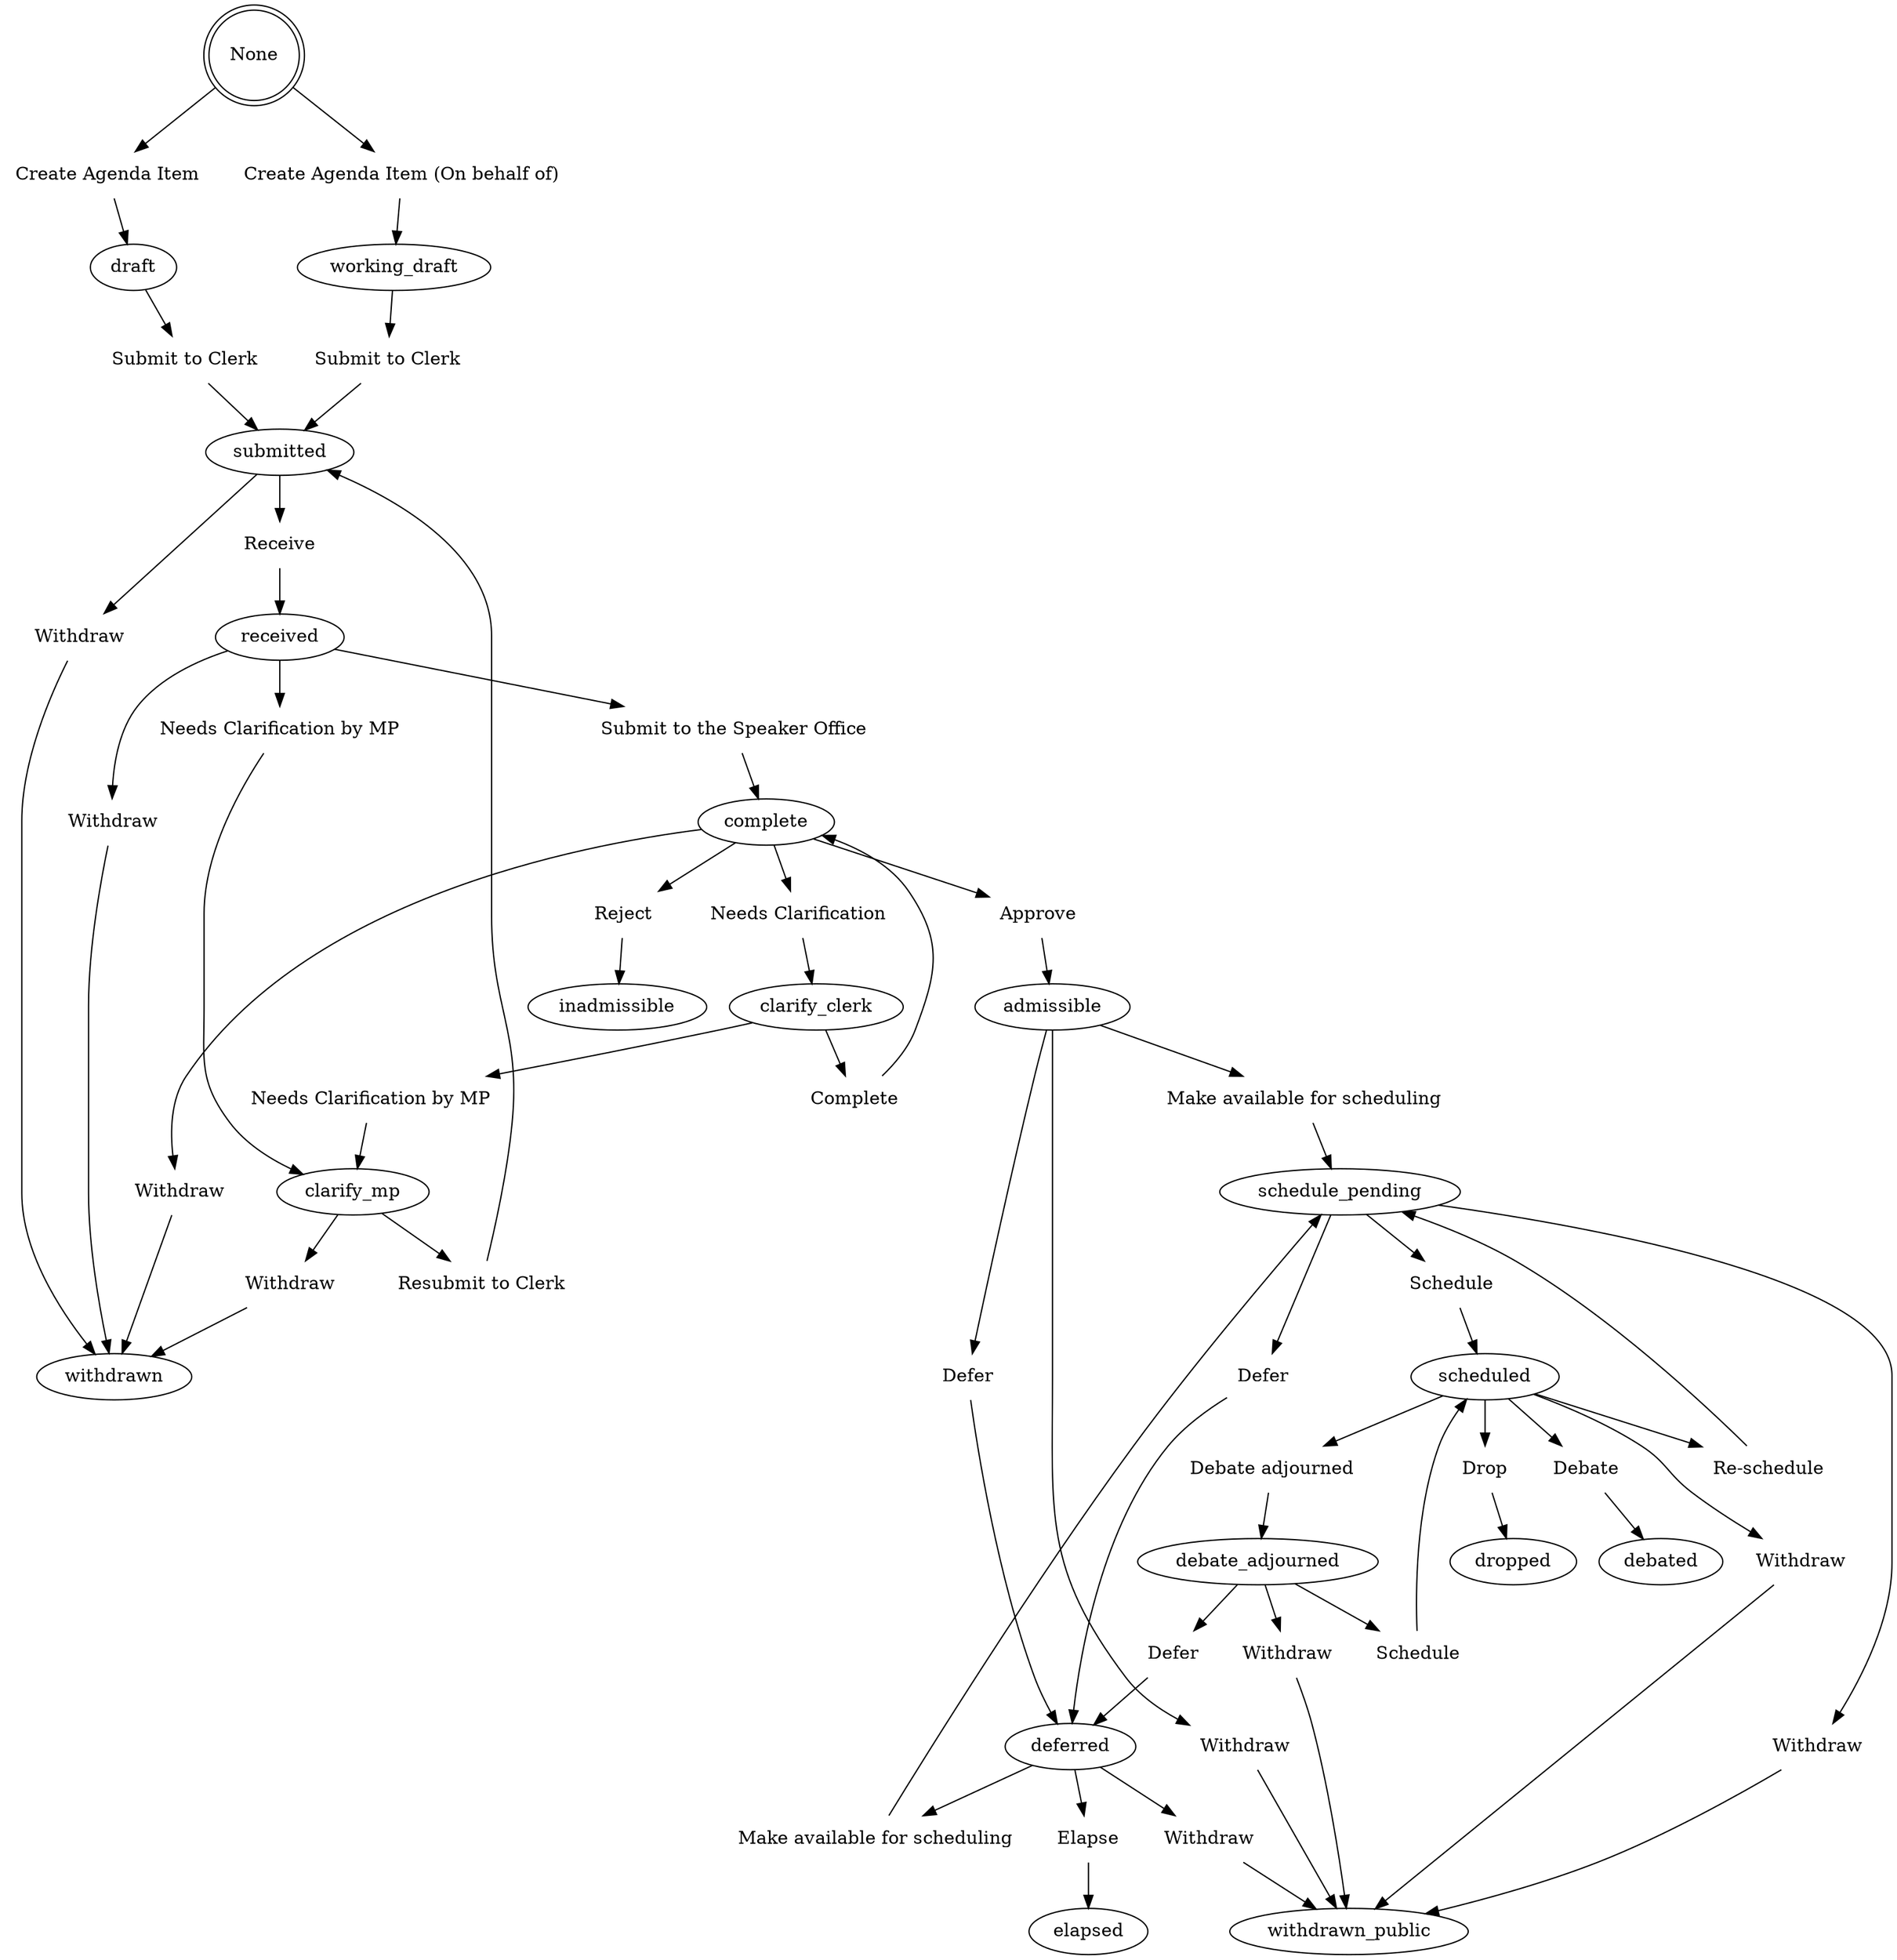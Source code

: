 digraph g {
None [shape=doublecircle]
t1 [shape=none, label="Create Agenda Item"]
"None" -> t1 -> "draft"
t2 [shape=none, label="Create Agenda Item (On behalf of)"]
"None" -> t2 -> "working_draft"
t3 [shape=none, label="Submit to Clerk"]
"working_draft" -> t3 -> "submitted"
t4 [shape=none, label="Withdraw"]
"submitted" -> t4 -> "withdrawn"
t5 [shape=none, label="Receive"]
"submitted" -> t5 -> "received"
t6 [shape=none, label="Needs Clarification by MP"]
"received" -> t6 -> "clarify_mp"
t7 [shape=none, label="Submit to the Speaker Office"]
"received" -> t7 -> "complete"
t8 [shape=none, label="Withdraw"]
"received" -> t8 -> "withdrawn"
t9 [shape=none, label="Needs Clarification"]
"complete" -> t9 -> "clarify_clerk"
t10 [shape=none, label="Withdraw"]
"complete" -> t10 -> "withdrawn"
t11 [shape=none, label="Approve"]
"complete" -> t11 -> "admissible"
t12 [shape=none, label="Reject"]
"complete" -> t12 -> "inadmissible"
t13 [shape=none, label="Make available for scheduling"]
"admissible" -> t13 -> "schedule_pending"
t14 [shape=none, label="Withdraw"]
"admissible" -> t14 -> "withdrawn_public"
t15 [shape=none, label="Defer"]
"admissible" -> t15 -> "deferred"
t16 [shape=none, label="Make available for scheduling"]
"deferred" -> t16 -> "schedule_pending"
t17 [shape=none, label="Elapse"]
"deferred" -> t17 -> "elapsed"
t18 [shape=none, label="Withdraw"]
"deferred" -> t18 -> "withdrawn_public"
t19 [shape=none, label="Withdraw"]
"schedule_pending" -> t19 -> "withdrawn_public"
t20 [shape=none, label="Schedule"]
"schedule_pending" -> t20 -> "scheduled"
t21 [shape=none, label="Defer"]
"schedule_pending" -> t21 -> "deferred"
t22 [shape=none, label="Withdraw"]
"scheduled" -> t22 -> "withdrawn_public"
t23 [shape=none, label="Re-schedule"]
"scheduled" -> t23 -> "schedule_pending"
t24 [shape=none, label="Drop"]
"scheduled" -> t24 -> "dropped"
t25 [shape=none, label="Debate"]
"scheduled" -> t25 -> "debated"
t26 [shape=none, label="Debate adjourned"]
"scheduled" -> t26 -> "debate_adjourned"
t27 [shape=none, label="Withdraw"]
"debate_adjourned" -> t27 -> "withdrawn_public"
t28 [shape=none, label="Defer"]
"debate_adjourned" -> t28 -> "deferred"
t29 [shape=none, label="Schedule"]
"debate_adjourned" -> t29 -> "scheduled"
t30 [shape=none, label="Needs Clarification by MP"]
"clarify_clerk" -> t30 -> "clarify_mp"
t31 [shape=none, label="Complete"]
"clarify_clerk" -> t31 -> "complete"
t32 [shape=none, label="Resubmit to Clerk"]
"clarify_mp" -> t32 -> "submitted"
t33 [shape=none, label="Withdraw"]
"clarify_mp" -> t33 -> "withdrawn"
t34 [shape=none, label="Submit to Clerk"]
"draft" -> t34 -> "submitted"
}